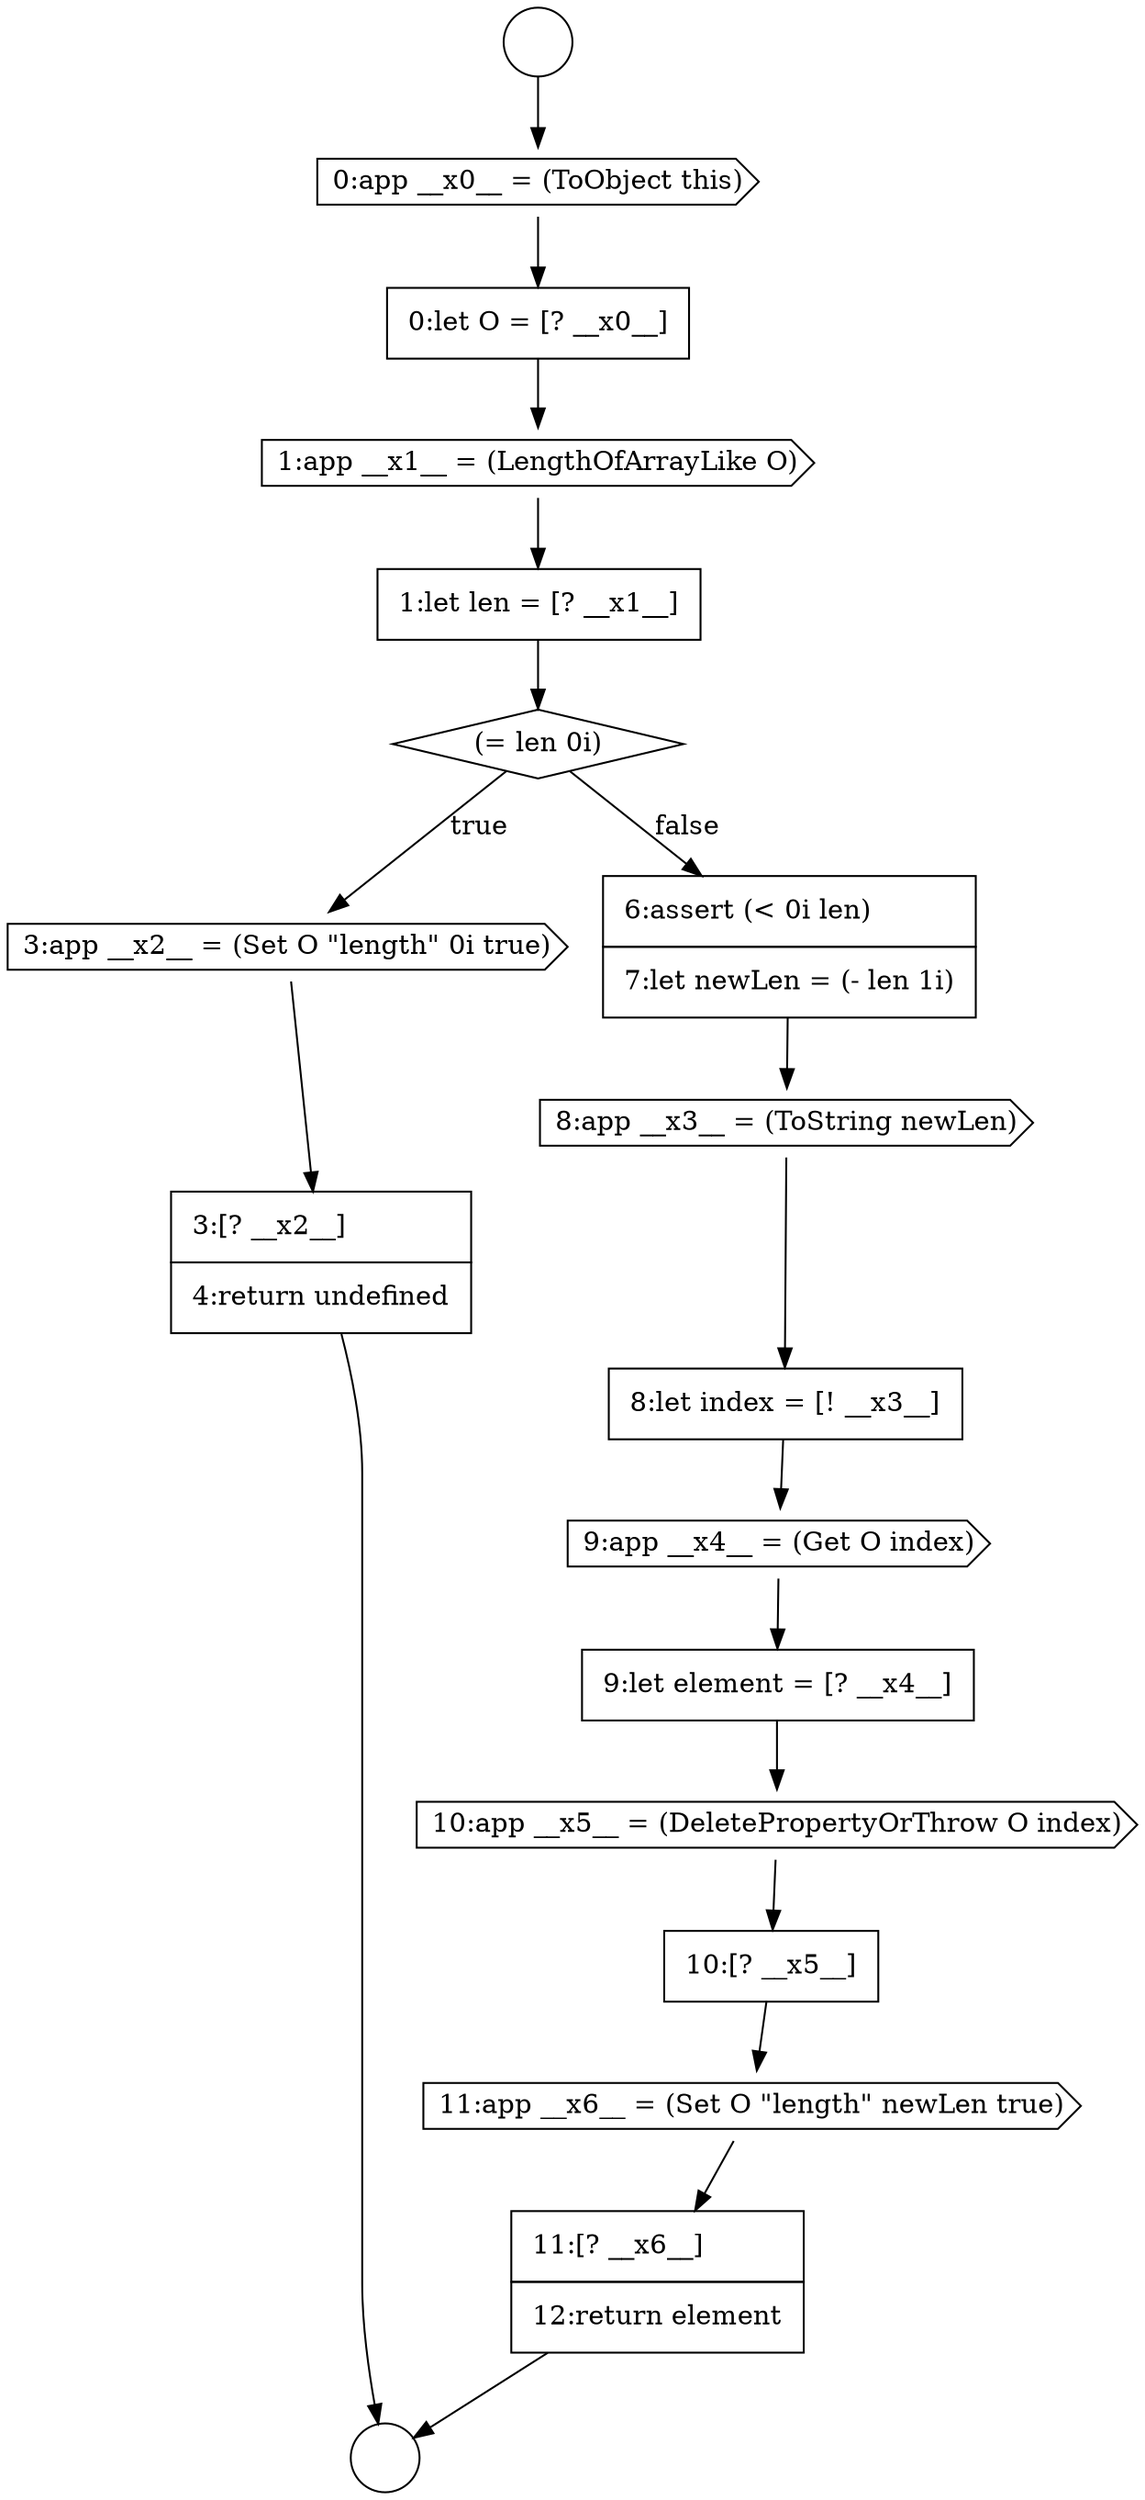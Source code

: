 digraph {
  node16216 [shape=circle label=" " color="black" fillcolor="white" style=filled]
  node16223 [shape=cds, label=<<font color="black">3:app __x2__ = (Set O &quot;length&quot; 0i true)</font>> color="black" fillcolor="white" style=filled]
  node16219 [shape=none, margin=0, label=<<font color="black">
    <table border="0" cellborder="1" cellspacing="0" cellpadding="10">
      <tr><td align="left">0:let O = [? __x0__]</td></tr>
    </table>
  </font>> color="black" fillcolor="white" style=filled]
  node16227 [shape=none, margin=0, label=<<font color="black">
    <table border="0" cellborder="1" cellspacing="0" cellpadding="10">
      <tr><td align="left">8:let index = [! __x3__]</td></tr>
    </table>
  </font>> color="black" fillcolor="white" style=filled]
  node16232 [shape=cds, label=<<font color="black">11:app __x6__ = (Set O &quot;length&quot; newLen true)</font>> color="black" fillcolor="white" style=filled]
  node16220 [shape=cds, label=<<font color="black">1:app __x1__ = (LengthOfArrayLike O)</font>> color="black" fillcolor="white" style=filled]
  node16233 [shape=none, margin=0, label=<<font color="black">
    <table border="0" cellborder="1" cellspacing="0" cellpadding="10">
      <tr><td align="left">11:[? __x6__]</td></tr>
      <tr><td align="left">12:return element</td></tr>
    </table>
  </font>> color="black" fillcolor="white" style=filled]
  node16217 [shape=circle label=" " color="black" fillcolor="white" style=filled]
  node16221 [shape=none, margin=0, label=<<font color="black">
    <table border="0" cellborder="1" cellspacing="0" cellpadding="10">
      <tr><td align="left">1:let len = [? __x1__]</td></tr>
    </table>
  </font>> color="black" fillcolor="white" style=filled]
  node16230 [shape=cds, label=<<font color="black">10:app __x5__ = (DeletePropertyOrThrow O index)</font>> color="black" fillcolor="white" style=filled]
  node16225 [shape=none, margin=0, label=<<font color="black">
    <table border="0" cellborder="1" cellspacing="0" cellpadding="10">
      <tr><td align="left">6:assert (&lt; 0i len)</td></tr>
      <tr><td align="left">7:let newLen = (- len 1i)</td></tr>
    </table>
  </font>> color="black" fillcolor="white" style=filled]
  node16218 [shape=cds, label=<<font color="black">0:app __x0__ = (ToObject this)</font>> color="black" fillcolor="white" style=filled]
  node16228 [shape=cds, label=<<font color="black">9:app __x4__ = (Get O index)</font>> color="black" fillcolor="white" style=filled]
  node16229 [shape=none, margin=0, label=<<font color="black">
    <table border="0" cellborder="1" cellspacing="0" cellpadding="10">
      <tr><td align="left">9:let element = [? __x4__]</td></tr>
    </table>
  </font>> color="black" fillcolor="white" style=filled]
  node16226 [shape=cds, label=<<font color="black">8:app __x3__ = (ToString newLen)</font>> color="black" fillcolor="white" style=filled]
  node16231 [shape=none, margin=0, label=<<font color="black">
    <table border="0" cellborder="1" cellspacing="0" cellpadding="10">
      <tr><td align="left">10:[? __x5__]</td></tr>
    </table>
  </font>> color="black" fillcolor="white" style=filled]
  node16224 [shape=none, margin=0, label=<<font color="black">
    <table border="0" cellborder="1" cellspacing="0" cellpadding="10">
      <tr><td align="left">3:[? __x2__]</td></tr>
      <tr><td align="left">4:return undefined</td></tr>
    </table>
  </font>> color="black" fillcolor="white" style=filled]
  node16222 [shape=diamond, label=<<font color="black">(= len 0i)</font>> color="black" fillcolor="white" style=filled]
  node16216 -> node16218 [ color="black"]
  node16218 -> node16219 [ color="black"]
  node16229 -> node16230 [ color="black"]
  node16226 -> node16227 [ color="black"]
  node16220 -> node16221 [ color="black"]
  node16231 -> node16232 [ color="black"]
  node16228 -> node16229 [ color="black"]
  node16219 -> node16220 [ color="black"]
  node16224 -> node16217 [ color="black"]
  node16225 -> node16226 [ color="black"]
  node16233 -> node16217 [ color="black"]
  node16222 -> node16223 [label=<<font color="black">true</font>> color="black"]
  node16222 -> node16225 [label=<<font color="black">false</font>> color="black"]
  node16221 -> node16222 [ color="black"]
  node16230 -> node16231 [ color="black"]
  node16227 -> node16228 [ color="black"]
  node16223 -> node16224 [ color="black"]
  node16232 -> node16233 [ color="black"]
}
